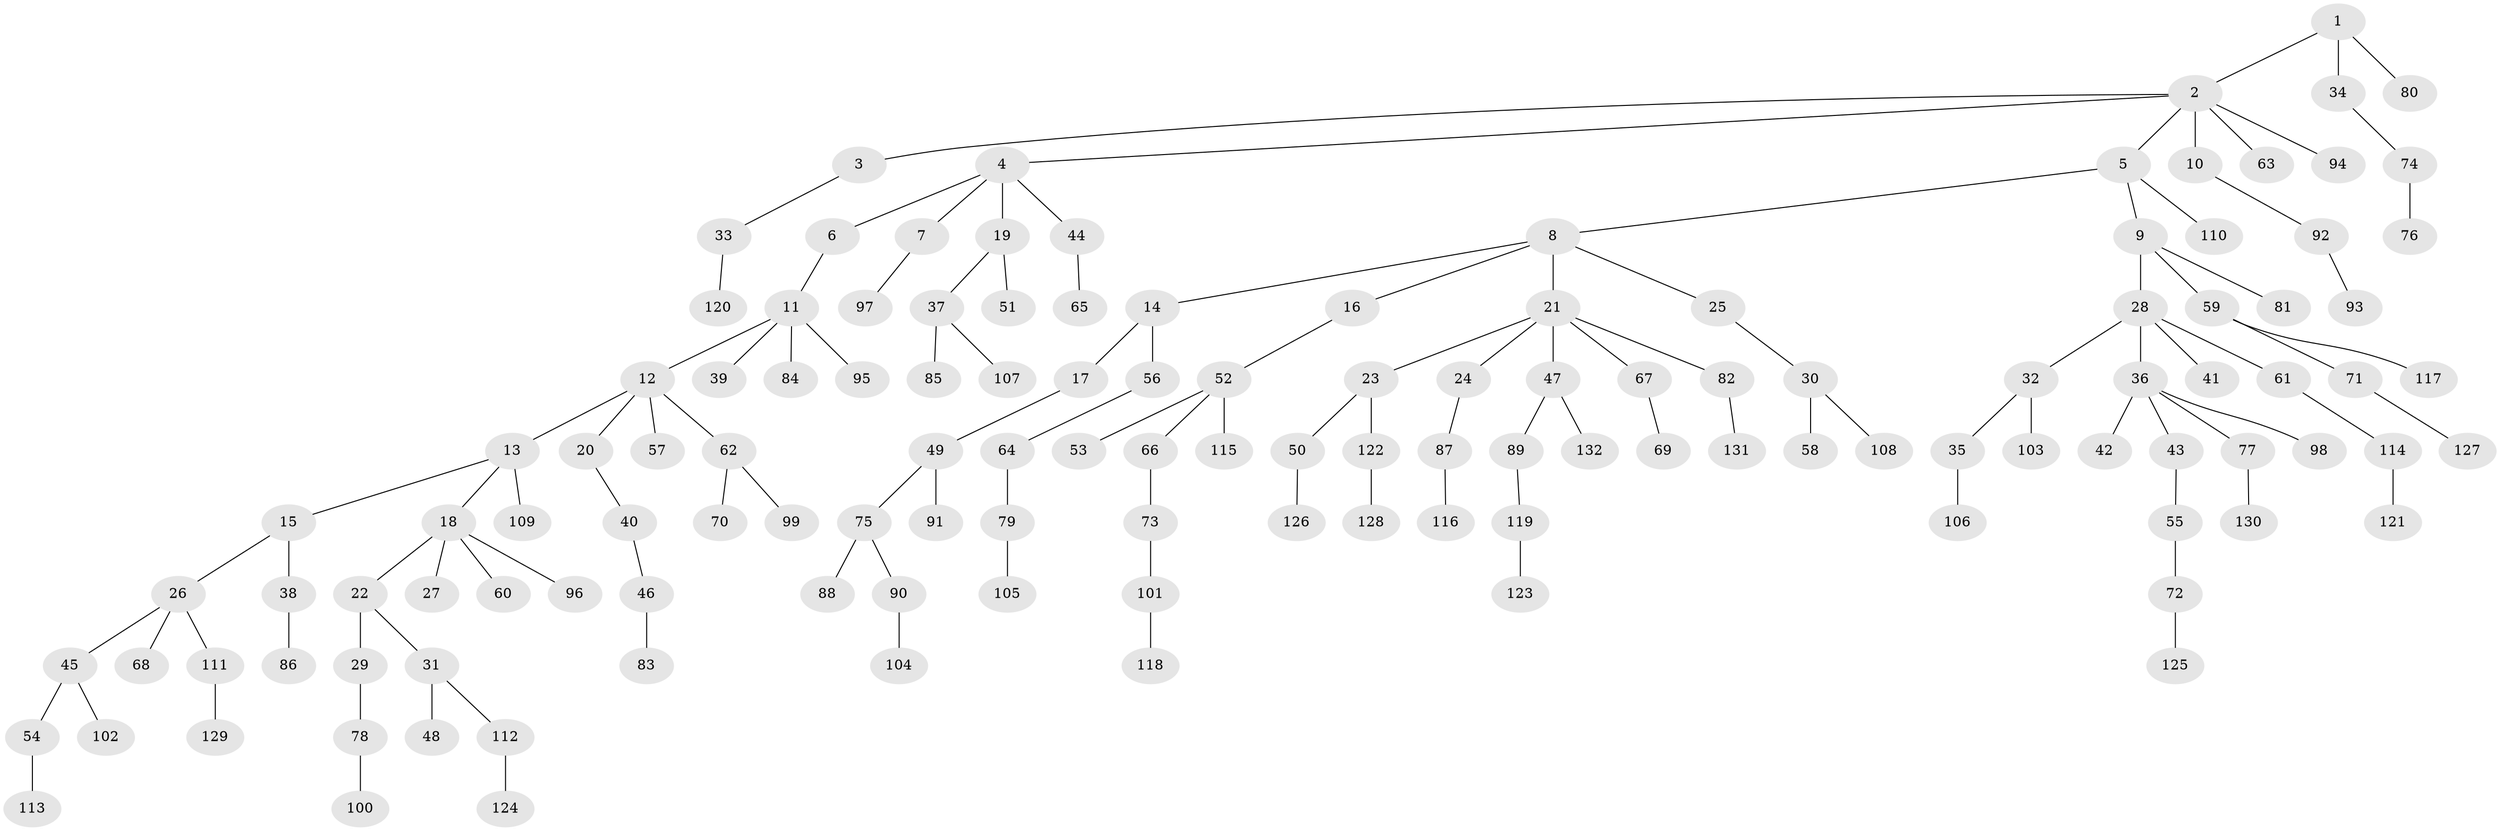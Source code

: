 // coarse degree distribution, {3: 0.05434782608695652, 10: 0.010869565217391304, 2: 0.2717391304347826, 5: 0.05434782608695652, 1: 0.5434782608695652, 6: 0.010869565217391304, 7: 0.021739130434782608, 4: 0.03260869565217391}
// Generated by graph-tools (version 1.1) at 2025/42/03/06/25 10:42:02]
// undirected, 132 vertices, 131 edges
graph export_dot {
graph [start="1"]
  node [color=gray90,style=filled];
  1;
  2;
  3;
  4;
  5;
  6;
  7;
  8;
  9;
  10;
  11;
  12;
  13;
  14;
  15;
  16;
  17;
  18;
  19;
  20;
  21;
  22;
  23;
  24;
  25;
  26;
  27;
  28;
  29;
  30;
  31;
  32;
  33;
  34;
  35;
  36;
  37;
  38;
  39;
  40;
  41;
  42;
  43;
  44;
  45;
  46;
  47;
  48;
  49;
  50;
  51;
  52;
  53;
  54;
  55;
  56;
  57;
  58;
  59;
  60;
  61;
  62;
  63;
  64;
  65;
  66;
  67;
  68;
  69;
  70;
  71;
  72;
  73;
  74;
  75;
  76;
  77;
  78;
  79;
  80;
  81;
  82;
  83;
  84;
  85;
  86;
  87;
  88;
  89;
  90;
  91;
  92;
  93;
  94;
  95;
  96;
  97;
  98;
  99;
  100;
  101;
  102;
  103;
  104;
  105;
  106;
  107;
  108;
  109;
  110;
  111;
  112;
  113;
  114;
  115;
  116;
  117;
  118;
  119;
  120;
  121;
  122;
  123;
  124;
  125;
  126;
  127;
  128;
  129;
  130;
  131;
  132;
  1 -- 2;
  1 -- 34;
  1 -- 80;
  2 -- 3;
  2 -- 4;
  2 -- 5;
  2 -- 10;
  2 -- 63;
  2 -- 94;
  3 -- 33;
  4 -- 6;
  4 -- 7;
  4 -- 19;
  4 -- 44;
  5 -- 8;
  5 -- 9;
  5 -- 110;
  6 -- 11;
  7 -- 97;
  8 -- 14;
  8 -- 16;
  8 -- 21;
  8 -- 25;
  9 -- 28;
  9 -- 59;
  9 -- 81;
  10 -- 92;
  11 -- 12;
  11 -- 39;
  11 -- 84;
  11 -- 95;
  12 -- 13;
  12 -- 20;
  12 -- 57;
  12 -- 62;
  13 -- 15;
  13 -- 18;
  13 -- 109;
  14 -- 17;
  14 -- 56;
  15 -- 26;
  15 -- 38;
  16 -- 52;
  17 -- 49;
  18 -- 22;
  18 -- 27;
  18 -- 60;
  18 -- 96;
  19 -- 37;
  19 -- 51;
  20 -- 40;
  21 -- 23;
  21 -- 24;
  21 -- 47;
  21 -- 67;
  21 -- 82;
  22 -- 29;
  22 -- 31;
  23 -- 50;
  23 -- 122;
  24 -- 87;
  25 -- 30;
  26 -- 45;
  26 -- 68;
  26 -- 111;
  28 -- 32;
  28 -- 36;
  28 -- 41;
  28 -- 61;
  29 -- 78;
  30 -- 58;
  30 -- 108;
  31 -- 48;
  31 -- 112;
  32 -- 35;
  32 -- 103;
  33 -- 120;
  34 -- 74;
  35 -- 106;
  36 -- 42;
  36 -- 43;
  36 -- 77;
  36 -- 98;
  37 -- 85;
  37 -- 107;
  38 -- 86;
  40 -- 46;
  43 -- 55;
  44 -- 65;
  45 -- 54;
  45 -- 102;
  46 -- 83;
  47 -- 89;
  47 -- 132;
  49 -- 75;
  49 -- 91;
  50 -- 126;
  52 -- 53;
  52 -- 66;
  52 -- 115;
  54 -- 113;
  55 -- 72;
  56 -- 64;
  59 -- 71;
  59 -- 117;
  61 -- 114;
  62 -- 70;
  62 -- 99;
  64 -- 79;
  66 -- 73;
  67 -- 69;
  71 -- 127;
  72 -- 125;
  73 -- 101;
  74 -- 76;
  75 -- 88;
  75 -- 90;
  77 -- 130;
  78 -- 100;
  79 -- 105;
  82 -- 131;
  87 -- 116;
  89 -- 119;
  90 -- 104;
  92 -- 93;
  101 -- 118;
  111 -- 129;
  112 -- 124;
  114 -- 121;
  119 -- 123;
  122 -- 128;
}
